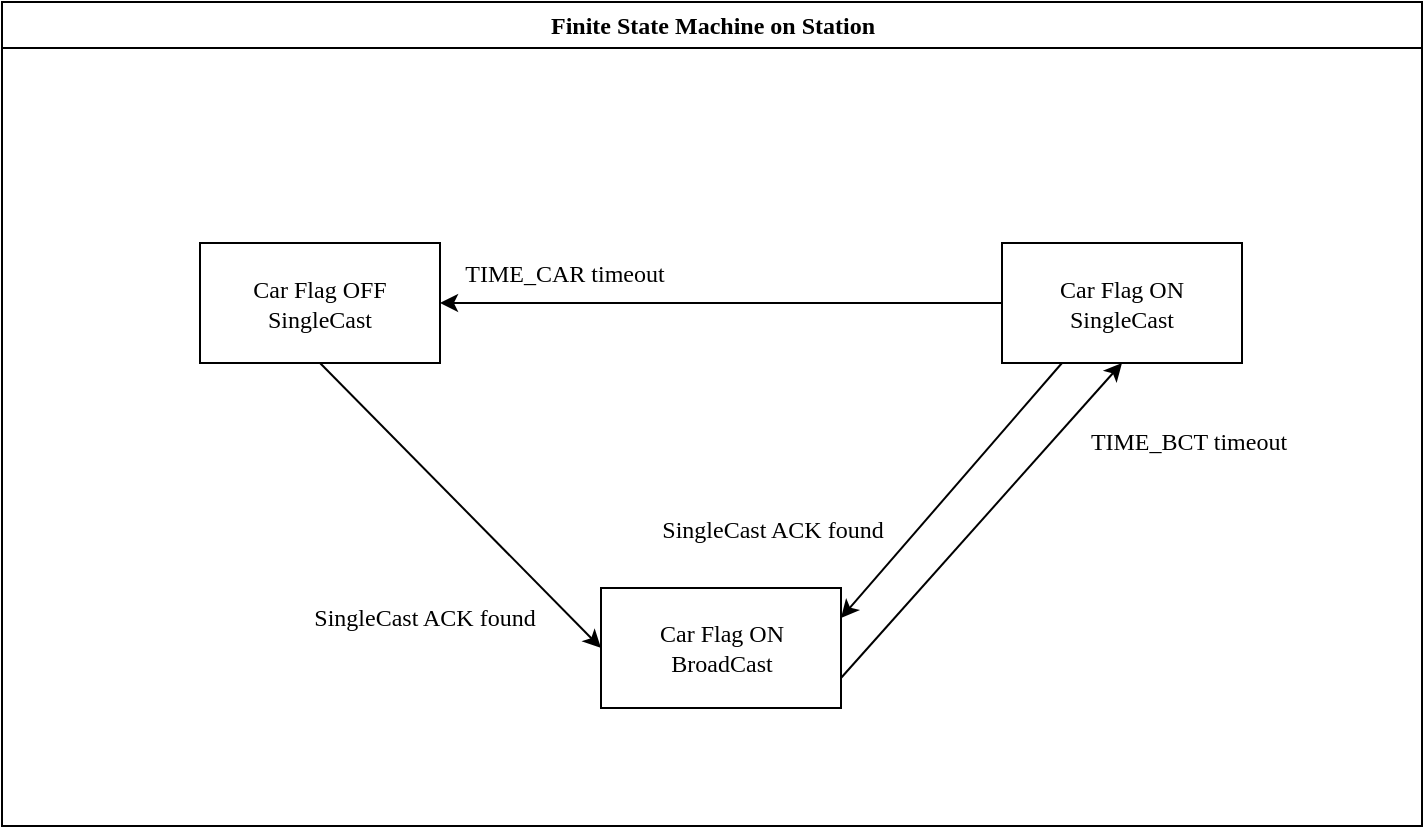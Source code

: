 <mxfile>
    <diagram id="C5RBs43oDa-KdzZeNtuy" name="Page-1">
        <mxGraphModel dx="990" dy="471" grid="0" gridSize="10" guides="1" tooltips="1" connect="1" arrows="1" fold="1" page="1" pageScale="1" pageWidth="827" pageHeight="1169" math="0" shadow="0">
            <root>
                <mxCell id="WIyWlLk6GJQsqaUBKTNV-0"/>
                <mxCell id="WIyWlLk6GJQsqaUBKTNV-1" parent="WIyWlLk6GJQsqaUBKTNV-0"/>
                <mxCell id="9OZRC_NavAZGSDA5mFGG-38" value="&lt;font data-font-src=&quot;@font-face {     font-family: 'Pretendard-Regular';     src: url('https://cdn.jsdelivr.net/gh/Project-Noonnu/noonfonts_2107@1.1/Pretendard-Regular.woff') format('woff');     font-weight: 400;     font-style: normal; }&quot;&gt;Finite State Machine on Station&lt;/font&gt;" style="swimlane;strokeWidth=1;fontSize=12;startSize=23;fontFamily=프리텐다드;html=1;fontSource=https%3A%2F%2Fcdn.jsdelivr.net%2Fgh%2FProject-Noonnu%2Fnoonfonts_2107%401.1%2FPretendard-Regular.woff;" parent="WIyWlLk6GJQsqaUBKTNV-1" vertex="1">
                    <mxGeometry x="59" y="37" width="710" height="412" as="geometry"/>
                </mxCell>
                <mxCell id="18" style="edgeStyle=none;html=1;exitX=0.5;exitY=1;exitDx=0;exitDy=0;entryX=0;entryY=0.5;entryDx=0;entryDy=0;fontFamily=프리텐다드;fontSource=https%3A%2F%2Fcdn.jsdelivr.net%2Fgh%2FProject-Noonnu%2Fnoonfonts_2107%401.1%2FPretendard-Regular.woff;" edge="1" parent="9OZRC_NavAZGSDA5mFGG-38" source="0" target="14">
                    <mxGeometry relative="1" as="geometry"/>
                </mxCell>
                <mxCell id="0" value="Car Flag OFF&lt;br&gt;SingleCast" style="rounded=0;whiteSpace=wrap;html=1;fontFamily=프리텐다드;fontSource=https%3A%2F%2Fcdn.jsdelivr.net%2Fgh%2FProject-Noonnu%2Fnoonfonts_2107%401.1%2FPretendard-Regular.woff;" vertex="1" parent="9OZRC_NavAZGSDA5mFGG-38">
                    <mxGeometry x="99" y="120.5" width="120" height="60" as="geometry"/>
                </mxCell>
                <mxCell id="20" style="edgeStyle=none;html=1;exitX=0;exitY=0.5;exitDx=0;exitDy=0;entryX=1;entryY=0.5;entryDx=0;entryDy=0;fontFamily=프리텐다드;fontSource=https%3A%2F%2Fcdn.jsdelivr.net%2Fgh%2FProject-Noonnu%2Fnoonfonts_2107%401.1%2FPretendard-Regular.woff;" edge="1" parent="9OZRC_NavAZGSDA5mFGG-38" source="3" target="0">
                    <mxGeometry relative="1" as="geometry"/>
                </mxCell>
                <mxCell id="22" style="edgeStyle=none;html=1;exitX=0.25;exitY=1;exitDx=0;exitDy=0;entryX=1;entryY=0.25;entryDx=0;entryDy=0;fontFamily=프리텐다드;fontSource=https%3A%2F%2Fcdn.jsdelivr.net%2Fgh%2FProject-Noonnu%2Fnoonfonts_2107%401.1%2FPretendard-Regular.woff;" edge="1" parent="9OZRC_NavAZGSDA5mFGG-38" source="3" target="14">
                    <mxGeometry relative="1" as="geometry"/>
                </mxCell>
                <mxCell id="3" value="Car Flag ON&lt;br&gt;SingleCast" style="rounded=0;whiteSpace=wrap;html=1;fontFamily=프리텐다드;fontSource=https%3A%2F%2Fcdn.jsdelivr.net%2Fgh%2FProject-Noonnu%2Fnoonfonts_2107%401.1%2FPretendard-Regular.woff;" vertex="1" parent="9OZRC_NavAZGSDA5mFGG-38">
                    <mxGeometry x="500" y="120.5" width="120" height="60" as="geometry"/>
                </mxCell>
                <mxCell id="6" value="TIME_CAR timeout" style="text;html=1;strokeColor=none;fillColor=none;align=center;verticalAlign=middle;whiteSpace=wrap;rounded=0;fontFamily=프리텐다드;fontSource=https%3A%2F%2Fcdn.jsdelivr.net%2Fgh%2FProject-Noonnu%2Fnoonfonts_2107%401.1%2FPretendard-Regular.woff;" vertex="1" parent="9OZRC_NavAZGSDA5mFGG-38">
                    <mxGeometry x="188" y="120.5" width="187" height="30" as="geometry"/>
                </mxCell>
                <mxCell id="9" value="SingleCast ACK found" style="text;html=1;strokeColor=none;fillColor=none;align=center;verticalAlign=middle;whiteSpace=wrap;rounded=0;fontFamily=프리텐다드;fontSource=https%3A%2F%2Fcdn.jsdelivr.net%2Fgh%2FProject-Noonnu%2Fnoonfonts_2107%401.1%2FPretendard-Regular.woff;" vertex="1" parent="9OZRC_NavAZGSDA5mFGG-38">
                    <mxGeometry x="118" y="293" width="187" height="30" as="geometry"/>
                </mxCell>
                <mxCell id="19" style="edgeStyle=none;html=1;exitX=1;exitY=0.75;exitDx=0;exitDy=0;entryX=0.5;entryY=1;entryDx=0;entryDy=0;fontFamily=프리텐다드;fontSource=https%3A%2F%2Fcdn.jsdelivr.net%2Fgh%2FProject-Noonnu%2Fnoonfonts_2107%401.1%2FPretendard-Regular.woff;" edge="1" parent="9OZRC_NavAZGSDA5mFGG-38" source="14" target="3">
                    <mxGeometry relative="1" as="geometry"/>
                </mxCell>
                <mxCell id="14" value="Car Flag ON&lt;br&gt;BroadCast" style="rounded=0;whiteSpace=wrap;html=1;fontFamily=프리텐다드;fontSource=https%3A%2F%2Fcdn.jsdelivr.net%2Fgh%2FProject-Noonnu%2Fnoonfonts_2107%401.1%2FPretendard-Regular.woff;" vertex="1" parent="9OZRC_NavAZGSDA5mFGG-38">
                    <mxGeometry x="299.5" y="293" width="120" height="60" as="geometry"/>
                </mxCell>
                <mxCell id="21" value="TIME_BCT timeout" style="text;html=1;strokeColor=none;fillColor=none;align=center;verticalAlign=middle;whiteSpace=wrap;rounded=0;fontFamily=프리텐다드;fontSource=https%3A%2F%2Fcdn.jsdelivr.net%2Fgh%2FProject-Noonnu%2Fnoonfonts_2107%401.1%2FPretendard-Regular.woff;" vertex="1" parent="9OZRC_NavAZGSDA5mFGG-38">
                    <mxGeometry x="500" y="205" width="187" height="30" as="geometry"/>
                </mxCell>
                <mxCell id="23" value="SingleCast ACK found" style="text;html=1;strokeColor=none;fillColor=none;align=center;verticalAlign=middle;whiteSpace=wrap;rounded=0;fontFamily=프리텐다드;fontSource=https%3A%2F%2Fcdn.jsdelivr.net%2Fgh%2FProject-Noonnu%2Fnoonfonts_2107%401.1%2FPretendard-Regular.woff;" vertex="1" parent="9OZRC_NavAZGSDA5mFGG-38">
                    <mxGeometry x="292" y="249" width="187" height="30" as="geometry"/>
                </mxCell>
            </root>
        </mxGraphModel>
    </diagram>
</mxfile>